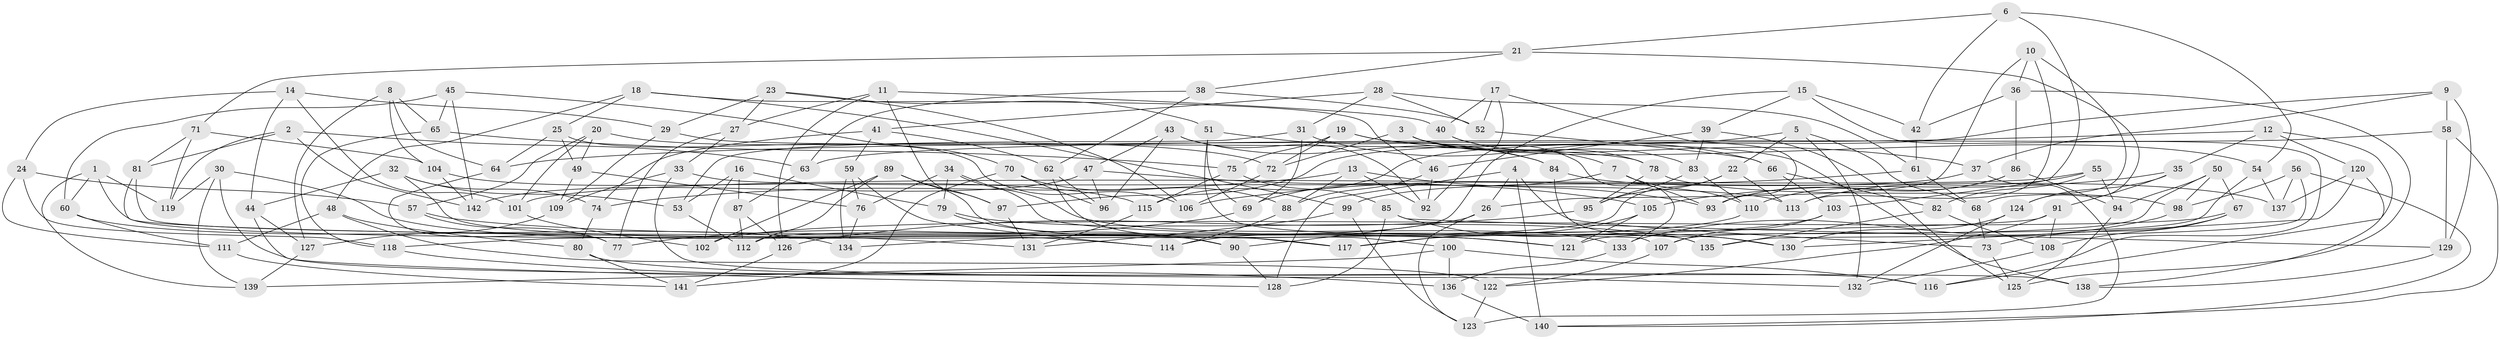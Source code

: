 // coarse degree distribution, {4: 0.3392857142857143, 3: 0.14285714285714285, 7: 0.08928571428571429, 5: 0.19642857142857142, 6: 0.08928571428571429, 9: 0.03571428571428571, 11: 0.05357142857142857, 13: 0.017857142857142856, 10: 0.017857142857142856, 14: 0.017857142857142856}
// Generated by graph-tools (version 1.1) at 2025/01/03/04/25 22:01:01]
// undirected, 142 vertices, 284 edges
graph export_dot {
graph [start="1"]
  node [color=gray90,style=filled];
  1;
  2;
  3;
  4;
  5;
  6;
  7;
  8;
  9;
  10;
  11;
  12;
  13;
  14;
  15;
  16;
  17;
  18;
  19;
  20;
  21;
  22;
  23;
  24;
  25;
  26;
  27;
  28;
  29;
  30;
  31;
  32;
  33;
  34;
  35;
  36;
  37;
  38;
  39;
  40;
  41;
  42;
  43;
  44;
  45;
  46;
  47;
  48;
  49;
  50;
  51;
  52;
  53;
  54;
  55;
  56;
  57;
  58;
  59;
  60;
  61;
  62;
  63;
  64;
  65;
  66;
  67;
  68;
  69;
  70;
  71;
  72;
  73;
  74;
  75;
  76;
  77;
  78;
  79;
  80;
  81;
  82;
  83;
  84;
  85;
  86;
  87;
  88;
  89;
  90;
  91;
  92;
  93;
  94;
  95;
  96;
  97;
  98;
  99;
  100;
  101;
  102;
  103;
  104;
  105;
  106;
  107;
  108;
  109;
  110;
  111;
  112;
  113;
  114;
  115;
  116;
  117;
  118;
  119;
  120;
  121;
  122;
  123;
  124;
  125;
  126;
  127;
  128;
  129;
  130;
  131;
  132;
  133;
  134;
  135;
  136;
  137;
  138;
  139;
  140;
  141;
  142;
  1 -- 117;
  1 -- 119;
  1 -- 139;
  1 -- 60;
  2 -- 81;
  2 -- 119;
  2 -- 142;
  2 -- 63;
  3 -- 133;
  3 -- 7;
  3 -- 54;
  3 -- 72;
  4 -- 26;
  4 -- 128;
  4 -- 140;
  4 -- 73;
  5 -- 22;
  5 -- 68;
  5 -- 97;
  5 -- 132;
  6 -- 21;
  6 -- 42;
  6 -- 54;
  6 -- 103;
  7 -- 69;
  7 -- 110;
  7 -- 93;
  8 -- 104;
  8 -- 127;
  8 -- 64;
  8 -- 65;
  9 -- 58;
  9 -- 129;
  9 -- 115;
  9 -- 37;
  10 -- 113;
  10 -- 26;
  10 -- 68;
  10 -- 36;
  11 -- 97;
  11 -- 126;
  11 -- 40;
  11 -- 27;
  12 -- 64;
  12 -- 120;
  12 -- 116;
  12 -- 35;
  13 -- 93;
  13 -- 88;
  13 -- 74;
  13 -- 92;
  14 -- 101;
  14 -- 44;
  14 -- 24;
  14 -- 29;
  15 -- 39;
  15 -- 42;
  15 -- 112;
  15 -- 116;
  16 -- 53;
  16 -- 87;
  16 -- 79;
  16 -- 102;
  17 -- 52;
  17 -- 92;
  17 -- 40;
  17 -- 93;
  18 -- 99;
  18 -- 25;
  18 -- 48;
  18 -- 46;
  19 -- 138;
  19 -- 37;
  19 -- 72;
  19 -- 75;
  20 -- 72;
  20 -- 101;
  20 -- 49;
  20 -- 57;
  21 -- 71;
  21 -- 38;
  21 -- 124;
  22 -- 95;
  22 -- 134;
  22 -- 113;
  23 -- 51;
  23 -- 106;
  23 -- 27;
  23 -- 29;
  24 -- 57;
  24 -- 111;
  24 -- 118;
  25 -- 64;
  25 -- 49;
  25 -- 106;
  26 -- 90;
  26 -- 123;
  27 -- 33;
  27 -- 77;
  28 -- 61;
  28 -- 52;
  28 -- 41;
  28 -- 31;
  29 -- 78;
  29 -- 109;
  30 -- 114;
  30 -- 139;
  30 -- 119;
  30 -- 138;
  31 -- 69;
  31 -- 66;
  31 -- 53;
  32 -- 74;
  32 -- 90;
  32 -- 53;
  32 -- 44;
  33 -- 113;
  33 -- 109;
  33 -- 132;
  34 -- 133;
  34 -- 76;
  34 -- 121;
  34 -- 79;
  35 -- 105;
  35 -- 91;
  35 -- 124;
  36 -- 86;
  36 -- 42;
  36 -- 125;
  37 -- 123;
  37 -- 99;
  38 -- 52;
  38 -- 62;
  38 -- 63;
  39 -- 83;
  39 -- 125;
  39 -- 46;
  40 -- 78;
  40 -- 83;
  41 -- 59;
  41 -- 62;
  41 -- 74;
  42 -- 61;
  43 -- 47;
  43 -- 96;
  43 -- 84;
  43 -- 92;
  44 -- 128;
  44 -- 127;
  45 -- 70;
  45 -- 142;
  45 -- 65;
  45 -- 60;
  46 -- 88;
  46 -- 92;
  47 -- 105;
  47 -- 142;
  47 -- 96;
  48 -- 111;
  48 -- 122;
  48 -- 80;
  49 -- 76;
  49 -- 109;
  50 -- 98;
  50 -- 121;
  50 -- 67;
  50 -- 94;
  51 -- 84;
  51 -- 69;
  51 -- 135;
  52 -- 66;
  53 -- 112;
  54 -- 137;
  54 -- 107;
  55 -- 101;
  55 -- 94;
  55 -- 113;
  55 -- 82;
  56 -- 135;
  56 -- 140;
  56 -- 98;
  56 -- 137;
  57 -- 77;
  57 -- 121;
  58 -- 140;
  58 -- 63;
  58 -- 129;
  59 -- 76;
  59 -- 114;
  59 -- 134;
  60 -- 134;
  60 -- 111;
  61 -- 106;
  61 -- 68;
  62 -- 100;
  62 -- 96;
  63 -- 87;
  64 -- 77;
  65 -- 118;
  65 -- 75;
  66 -- 82;
  66 -- 103;
  67 -- 73;
  67 -- 108;
  67 -- 102;
  68 -- 73;
  69 -- 77;
  70 -- 88;
  70 -- 96;
  70 -- 141;
  71 -- 81;
  71 -- 119;
  71 -- 104;
  72 -- 106;
  73 -- 125;
  74 -- 80;
  75 -- 115;
  75 -- 85;
  76 -- 134;
  78 -- 98;
  78 -- 95;
  79 -- 90;
  79 -- 135;
  80 -- 141;
  80 -- 116;
  81 -- 131;
  81 -- 107;
  82 -- 108;
  82 -- 135;
  83 -- 110;
  83 -- 95;
  84 -- 137;
  84 -- 130;
  85 -- 130;
  85 -- 129;
  85 -- 128;
  86 -- 110;
  86 -- 94;
  86 -- 93;
  87 -- 126;
  87 -- 112;
  88 -- 114;
  89 -- 117;
  89 -- 97;
  89 -- 112;
  89 -- 102;
  90 -- 128;
  91 -- 108;
  91 -- 118;
  91 -- 122;
  94 -- 125;
  95 -- 126;
  97 -- 131;
  98 -- 133;
  99 -- 123;
  99 -- 131;
  100 -- 139;
  100 -- 116;
  100 -- 136;
  101 -- 102;
  103 -- 107;
  103 -- 117;
  104 -- 142;
  104 -- 115;
  105 -- 117;
  105 -- 121;
  107 -- 122;
  108 -- 132;
  109 -- 127;
  110 -- 114;
  111 -- 141;
  115 -- 131;
  118 -- 136;
  120 -- 130;
  120 -- 137;
  120 -- 138;
  122 -- 123;
  124 -- 130;
  124 -- 132;
  126 -- 141;
  127 -- 139;
  129 -- 138;
  133 -- 136;
  136 -- 140;
}
